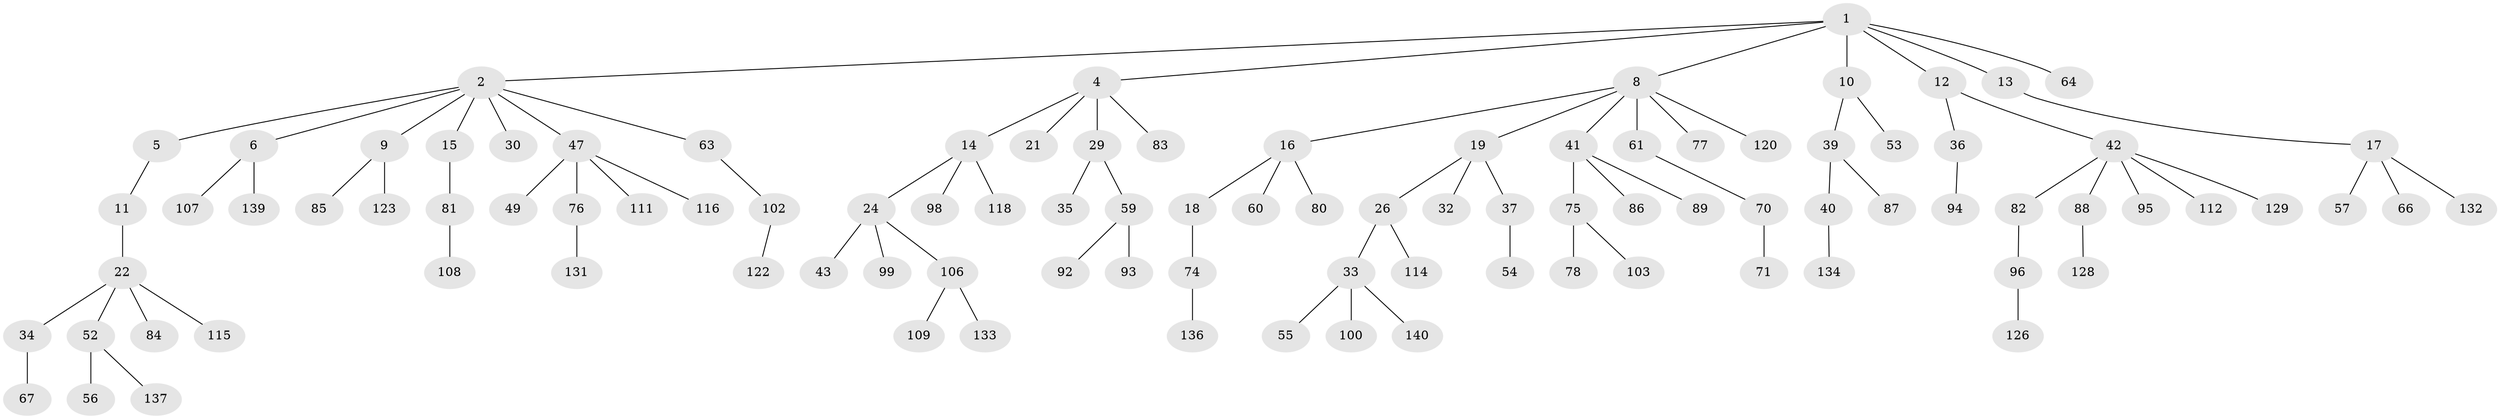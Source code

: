 // original degree distribution, {4: 0.07857142857142857, 8: 0.007142857142857143, 5: 0.03571428571428571, 3: 0.1, 2: 0.2785714285714286, 7: 0.007142857142857143, 6: 0.007142857142857143, 1: 0.4857142857142857}
// Generated by graph-tools (version 1.1) at 2025/11/02/27/25 16:11:27]
// undirected, 100 vertices, 99 edges
graph export_dot {
graph [start="1"]
  node [color=gray90,style=filled];
  1 [super="+3"];
  2 [super="+31"];
  4 [super="+7"];
  5 [super="+104"];
  6 [super="+69"];
  8 [super="+28"];
  9 [super="+20"];
  10 [super="+44"];
  11;
  12 [super="+25"];
  13 [super="+65"];
  14 [super="+27"];
  15 [super="+46"];
  16 [super="+48"];
  17 [super="+79"];
  18 [super="+119"];
  19 [super="+23"];
  21 [super="+90"];
  22 [super="+50"];
  24;
  26;
  29 [super="+62"];
  30 [super="+38"];
  32;
  33 [super="+51"];
  34;
  35 [super="+113"];
  36;
  37;
  39;
  40 [super="+97"];
  41 [super="+45"];
  42 [super="+68"];
  43;
  47 [super="+58"];
  49;
  52;
  53;
  54;
  55;
  56;
  57;
  59;
  60 [super="+73"];
  61;
  63;
  64 [super="+72"];
  66;
  67 [super="+121"];
  70 [super="+105"];
  71 [super="+124"];
  74 [super="+91"];
  75 [super="+138"];
  76;
  77;
  78;
  80;
  81;
  82 [super="+130"];
  83;
  84;
  85 [super="+110"];
  86;
  87 [super="+101"];
  88;
  89;
  92;
  93 [super="+135"];
  94;
  95;
  96 [super="+125"];
  98;
  99;
  100;
  102;
  103;
  106;
  107;
  108 [super="+117"];
  109;
  111;
  112;
  114 [super="+127"];
  115;
  116;
  118;
  120;
  122;
  123;
  126;
  128;
  129;
  131;
  132;
  133;
  134;
  136;
  137;
  139;
  140;
  1 -- 2;
  1 -- 4;
  1 -- 12;
  1 -- 64;
  1 -- 8;
  1 -- 10;
  1 -- 13;
  2 -- 5;
  2 -- 6;
  2 -- 9;
  2 -- 15;
  2 -- 30;
  2 -- 47;
  2 -- 63;
  4 -- 21;
  4 -- 29;
  4 -- 83;
  4 -- 14;
  5 -- 11;
  6 -- 107;
  6 -- 139;
  8 -- 16;
  8 -- 19;
  8 -- 41;
  8 -- 61;
  8 -- 77;
  8 -- 120;
  9 -- 123;
  9 -- 85;
  10 -- 39;
  10 -- 53;
  11 -- 22;
  12 -- 42;
  12 -- 36;
  13 -- 17;
  14 -- 24;
  14 -- 118;
  14 -- 98;
  15 -- 81;
  16 -- 18;
  16 -- 60;
  16 -- 80;
  17 -- 57;
  17 -- 66;
  17 -- 132;
  18 -- 74;
  19 -- 26;
  19 -- 32;
  19 -- 37;
  22 -- 34;
  22 -- 52;
  22 -- 84;
  22 -- 115;
  24 -- 43;
  24 -- 99;
  24 -- 106;
  26 -- 33;
  26 -- 114;
  29 -- 35;
  29 -- 59;
  33 -- 55;
  33 -- 100;
  33 -- 140;
  34 -- 67;
  36 -- 94;
  37 -- 54;
  39 -- 40;
  39 -- 87;
  40 -- 134;
  41 -- 75;
  41 -- 86;
  41 -- 89;
  42 -- 95;
  42 -- 112;
  42 -- 88;
  42 -- 129;
  42 -- 82;
  47 -- 49;
  47 -- 76;
  47 -- 111;
  47 -- 116;
  52 -- 56;
  52 -- 137;
  59 -- 92;
  59 -- 93;
  61 -- 70;
  63 -- 102;
  70 -- 71;
  74 -- 136;
  75 -- 78;
  75 -- 103;
  76 -- 131;
  81 -- 108;
  82 -- 96;
  88 -- 128;
  96 -- 126;
  102 -- 122;
  106 -- 109;
  106 -- 133;
}
